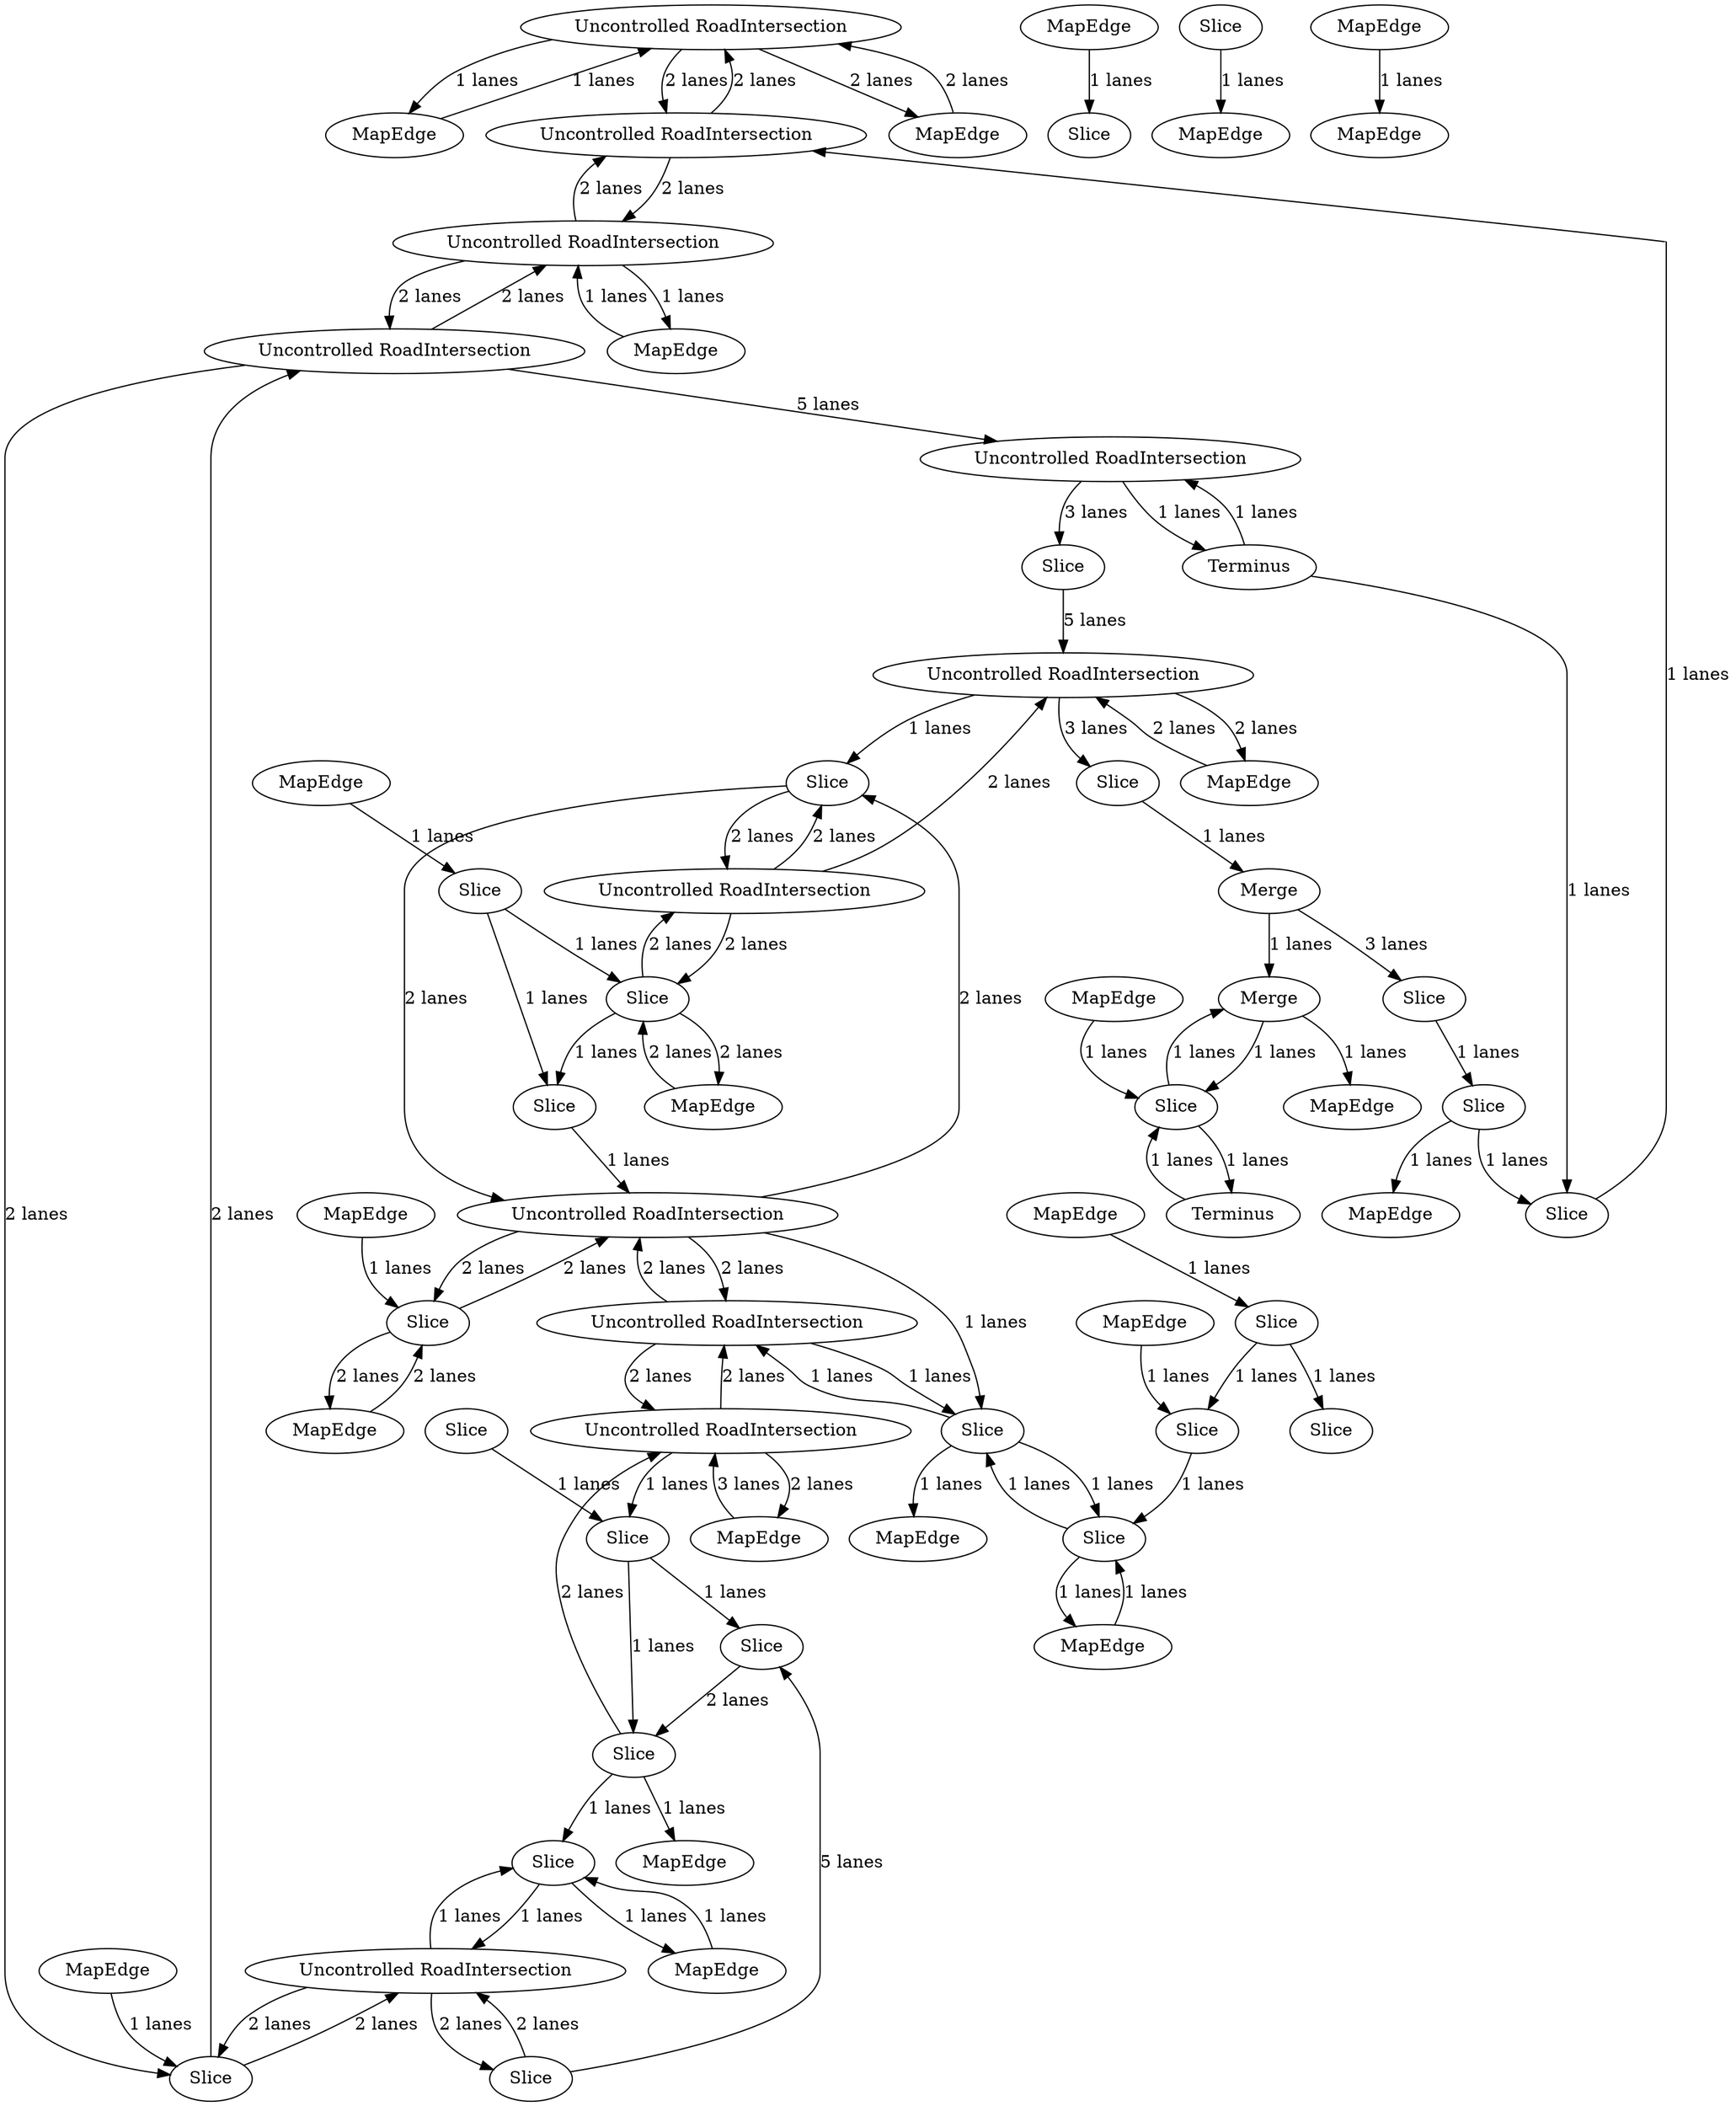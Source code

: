 digraph {
    0 [ label = "Uncontrolled RoadIntersection" ]
    1 [ label = "MapEdge" ]
    2 [ label = "Uncontrolled RoadIntersection" ]
    3 [ label = "Uncontrolled RoadIntersection" ]
    4 [ label = "MapEdge" ]
    5 [ label = "Uncontrolled RoadIntersection" ]
    6 [ label = "Uncontrolled RoadIntersection" ]
    7 [ label = "Merge" ]
    8 [ label = "Slice" ]
    9 [ label = "Uncontrolled RoadIntersection" ]
    10 [ label = "MapEdge" ]
    11 [ label = "Uncontrolled RoadIntersection" ]
    12 [ label = "MapEdge" ]
    13 [ label = "MapEdge" ]
    14 [ label = "Slice" ]
    15 [ label = "MapEdge" ]
    16 [ label = "Slice" ]
    17 [ label = "Merge" ]
    18 [ label = "Terminus" ]
    19 [ label = "Slice" ]
    20 [ label = "Slice" ]
    21 [ label = "Slice" ]
    22 [ label = "Uncontrolled RoadIntersection" ]
    23 [ label = "MapEdge" ]
    24 [ label = "Slice" ]
    25 [ label = "Uncontrolled RoadIntersection" ]
    26 [ label = "MapEdge" ]
    27 [ label = "Slice" ]
    28 [ label = "Slice" ]
    29 [ label = "MapEdge" ]
    30 [ label = "Slice" ]
    31 [ label = "MapEdge" ]
    32 [ label = "Slice" ]
    33 [ label = "MapEdge" ]
    34 [ label = "Slice" ]
    35 [ label = "Slice" ]
    36 [ label = "Slice" ]
    37 [ label = "MapEdge" ]
    38 [ label = "Slice" ]
    39 [ label = "Uncontrolled RoadIntersection" ]
    40 [ label = "MapEdge" ]
    41 [ label = "MapEdge" ]
    42 [ label = "Uncontrolled RoadIntersection" ]
    43 [ label = "Terminus" ]
    44 [ label = "Slice" ]
    45 [ label = "Slice" ]
    46 [ label = "MapEdge" ]
    47 [ label = "MapEdge" ]
    48 [ label = "MapEdge" ]
    49 [ label = "MapEdge" ]
    50 [ label = "Slice" ]
    51 [ label = "Slice" ]
    52 [ label = "MapEdge" ]
    53 [ label = "MapEdge" ]
    54 [ label = "MapEdge" ]
    55 [ label = "Slice" ]
    56 [ label = "Slice" ]
    57 [ label = "Slice" ]
    58 [ label = "Slice" ]
    59 [ label = "MapEdge" ]
    60 [ label = "MapEdge" ]
    61 [ label = "Slice" ]
    62 [ label = "Slice" ]
    0 -> 1 [ label = "1 lanes" ]
    1 -> 0 [ label = "1 lanes" ]
    2 -> 3 [ label = "2 lanes" ]
    4 -> 61 [ label = "2 lanes" ]
    61 -> 4 [ label = "2 lanes" ]
    61 -> 2 [ label = "2 lanes" ]
    2 -> 61 [ label = "2 lanes" ]
    5 -> 6 [ label = "5 lanes" ]
    7 -> 8 [ label = "3 lanes" ]
    9 -> 62 [ label = "1 lanes" ]
    62 -> 9 [ label = "1 lanes" ]
    62 -> 32 [ label = "1 lanes" ]
    32 -> 62 [ label = "1 lanes" ]
    32 -> 10 [ label = "1 lanes" ]
    10 -> 32 [ label = "1 lanes" ]
    11 -> 30 [ label = "2 lanes" ]
    30 -> 11 [ label = "2 lanes" ]
    30 -> 12 [ label = "2 lanes" ]
    12 -> 30 [ label = "2 lanes" ]
    3 -> 13 [ label = "2 lanes" ]
    13 -> 3 [ label = "2 lanes" ]
    0 -> 22 [ label = "2 lanes" ]
    22 -> 0 [ label = "2 lanes" ]
    22 -> 42 [ label = "2 lanes" ]
    42 -> 22 [ label = "2 lanes" ]
    42 -> 5 [ label = "2 lanes" ]
    5 -> 42 [ label = "2 lanes" ]
    3 -> 14 [ label = "3 lanes" ]
    15 -> 16 [ label = "1 lanes" ]
    17 -> 50 [ label = "1 lanes" ]
    50 -> 17 [ label = "1 lanes" ]
    50 -> 18 [ label = "1 lanes" ]
    18 -> 50 [ label = "1 lanes" ]
    25 -> 56 [ label = "1 lanes" ]
    56 -> 19 [ label = "1 lanes" ]
    20 -> 19 [ label = "5 lanes" ]
    6 -> 21 [ label = "3 lanes" ]
    8 -> 45 [ label = "1 lanes" ]
    45 -> 44 [ label = "1 lanes" ]
    44 -> 22 [ label = "1 lanes" ]
    21 -> 3 [ label = "5 lanes" ]
    14 -> 7 [ label = "1 lanes" ]
    7 -> 17 [ label = "1 lanes" ]
    17 -> 23 [ label = "1 lanes" ]
    3 -> 24 [ label = "1 lanes" ]
    2 -> 24 [ label = "2 lanes" ]
    24 -> 2 [ label = "2 lanes" ]
    24 -> 11 [ label = "2 lanes" ]
    11 -> 24 [ label = "2 lanes" ]
    11 -> 9 [ label = "2 lanes" ]
    9 -> 11 [ label = "2 lanes" ]
    9 -> 25 [ label = "2 lanes" ]
    25 -> 9 [ label = "2 lanes" ]
    19 -> 57 [ label = "2 lanes" ]
    57 -> 25 [ label = "2 lanes" ]
    5 -> 16 [ label = "2 lanes" ]
    16 -> 5 [ label = "2 lanes" ]
    16 -> 39 [ label = "2 lanes" ]
    39 -> 16 [ label = "2 lanes" ]
    39 -> 20 [ label = "2 lanes" ]
    20 -> 39 [ label = "2 lanes" ]
    6 -> 43 [ label = "1 lanes" ]
    43 -> 6 [ label = "1 lanes" ]
    26 -> 28 [ label = "1 lanes" ]
    28 -> 27 [ label = "1 lanes" ]
    28 -> 61 [ label = "1 lanes" ]
    29 -> 30 [ label = "1 lanes" ]
    31 -> 34 [ label = "1 lanes" ]
    34 -> 32 [ label = "1 lanes" ]
    33 -> 35 [ label = "1 lanes" ]
    35 -> 34 [ label = "1 lanes" ]
    35 -> 36 [ label = "1 lanes" ]
    37 -> 38 [ label = "1 lanes" ]
    39 -> 58 [ label = "1 lanes" ]
    58 -> 39 [ label = "1 lanes" ]
    58 -> 40 [ label = "1 lanes" ]
    40 -> 58 [ label = "1 lanes" ]
    41 -> 42 [ label = "1 lanes" ]
    42 -> 41 [ label = "1 lanes" ]
    43 -> 44 [ label = "1 lanes" ]
    45 -> 46 [ label = "1 lanes" ]
    25 -> 47 [ label = "2 lanes" ]
    47 -> 25 [ label = "3 lanes" ]
    48 -> 0 [ label = "2 lanes" ]
    0 -> 48 [ label = "2 lanes" ]
    49 -> 50 [ label = "1 lanes" ]
    51 -> 52 [ label = "1 lanes" ]
    53 -> 54 [ label = "1 lanes" ]
    55 -> 56 [ label = "1 lanes" ]
    56 -> 57 [ label = "1 lanes" ]
    57 -> 58 [ label = "1 lanes" ]
    62 -> 59 [ label = "1 lanes" ]
    57 -> 60 [ label = "1 lanes" ]
    61 -> 27 [ label = "1 lanes" ]
    27 -> 11 [ label = "1 lanes" ]
    11 -> 62 [ label = "1 lanes" ]
}
